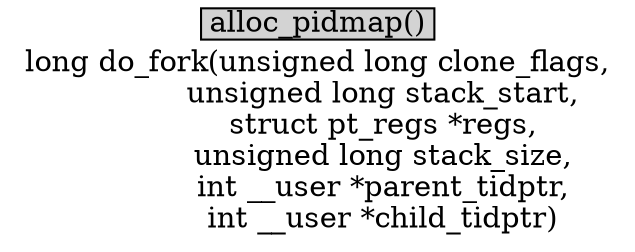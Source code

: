 digraph do_fork{
        label="long do_fork(unsigned long clone_flags,
	      unsigned long stack_start,
	      struct pt_regs *regs,
	      unsigned long stack_size,
	      int __user *parent_tidptr,
	      int __user *child_tidptr)";
		  
        size="10,18";
        ratio=filled;
        
		node[style=filled, shape = box, margin="0.05,0.005",height="0.1",width="0.1"];

		alloc_pidmap[label="alloc_pidmap()"];
		
		}
